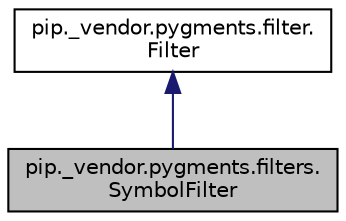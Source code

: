 digraph "pip._vendor.pygments.filters.SymbolFilter"
{
 // LATEX_PDF_SIZE
  edge [fontname="Helvetica",fontsize="10",labelfontname="Helvetica",labelfontsize="10"];
  node [fontname="Helvetica",fontsize="10",shape=record];
  Node1 [label="pip._vendor.pygments.filters.\lSymbolFilter",height=0.2,width=0.4,color="black", fillcolor="grey75", style="filled", fontcolor="black",tooltip=" "];
  Node2 -> Node1 [dir="back",color="midnightblue",fontsize="10",style="solid"];
  Node2 [label="pip._vendor.pygments.filter.\lFilter",height=0.2,width=0.4,color="black", fillcolor="white", style="filled",URL="$classpip_1_1__vendor_1_1pygments_1_1filter_1_1Filter.html",tooltip=" "];
}
